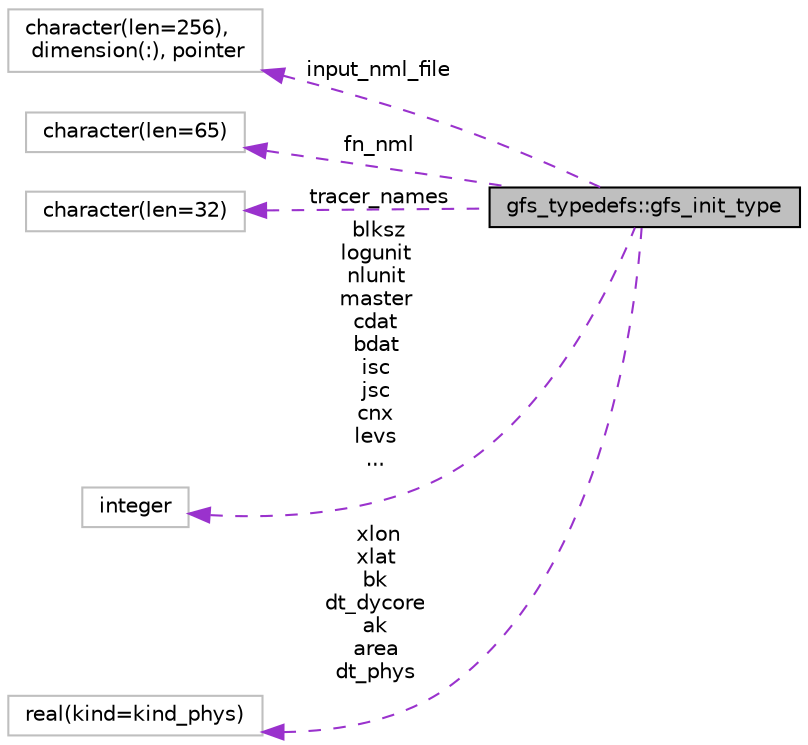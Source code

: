 digraph "gfs_typedefs::gfs_init_type"
{
  edge [fontname="Helvetica",fontsize="10",labelfontname="Helvetica",labelfontsize="10"];
  node [fontname="Helvetica",fontsize="10",shape=record];
  rankdir="LR";
  Node1 [label="gfs_typedefs::gfs_init_type",height=0.2,width=0.4,color="black", fillcolor="grey75", style="filled", fontcolor="black"];
  Node2 -> Node1 [dir="back",color="darkorchid3",fontsize="10",style="dashed",label=" input_nml_file" ,fontname="Helvetica"];
  Node2 [label="character(len=256),\l dimension(:), pointer",height=0.2,width=0.4,color="grey75", fillcolor="white", style="filled"];
  Node3 -> Node1 [dir="back",color="darkorchid3",fontsize="10",style="dashed",label=" fn_nml" ,fontname="Helvetica"];
  Node3 [label="character(len=65)",height=0.2,width=0.4,color="grey75", fillcolor="white", style="filled"];
  Node4 -> Node1 [dir="back",color="darkorchid3",fontsize="10",style="dashed",label=" tracer_names" ,fontname="Helvetica"];
  Node4 [label="character(len=32)",height=0.2,width=0.4,color="grey75", fillcolor="white", style="filled"];
  Node5 -> Node1 [dir="back",color="darkorchid3",fontsize="10",style="dashed",label=" blksz\nlogunit\nnlunit\nmaster\ncdat\nbdat\nisc\njsc\ncnx\nlevs\n..." ,fontname="Helvetica"];
  Node5 [label="integer",height=0.2,width=0.4,color="grey75", fillcolor="white", style="filled"];
  Node6 -> Node1 [dir="back",color="darkorchid3",fontsize="10",style="dashed",label=" xlon\nxlat\nbk\ndt_dycore\nak\narea\ndt_phys" ,fontname="Helvetica"];
  Node6 [label="real(kind=kind_phys)",height=0.2,width=0.4,color="grey75", fillcolor="white", style="filled"];
}

